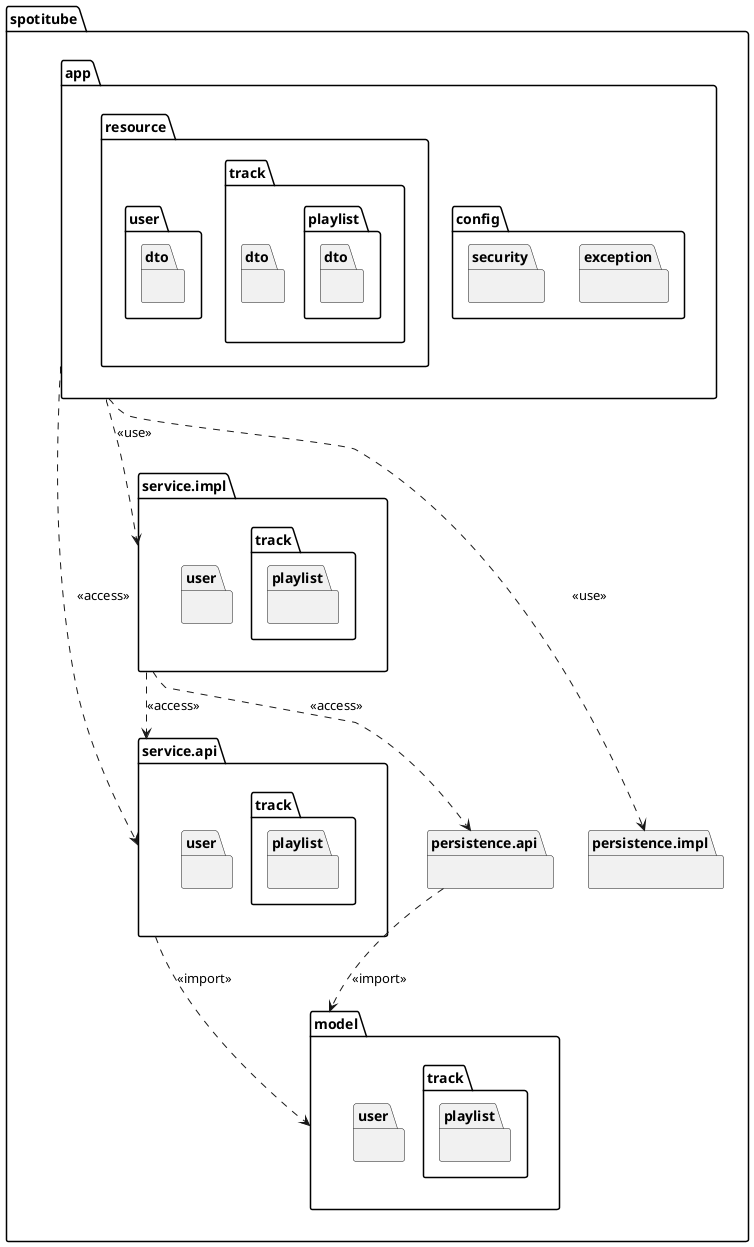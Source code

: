 @startuml
set separator none

package spotitube as com.github.jabroekens.spotitube {
    package model {
        package track as model.track {
            package playlist as model.track.playlist {
            }
        }
        package user as model.user {
        }
    }

    package app {
        package config as app.config {
            package exception as app.config.exception {
            }
            package security as app.config.security {
            }
        }
        package resource as app.resource {
            package track as app.resource.track {
                package dto as app.resource.track.dto {
                }
                package playlist as app.resource.track.playlist {
                    package dto as app.resource.track.playlist.dto {
                    }
                }
            }
            package user as app.resource.user {
                package dto as app.resource.user.dto {
                }
            }
        }
    }

    together {
        package service.api {
            package track as service.api.track {
                package playlist as service.api.track.playlist {
                }
            }
            package user as service.api.user {
            }
        }

        package service.impl {
            package track as service.impl.track {
                package playlist as service.impl.track.playlist {
                }
            }
            package user as service.impl.user {
            }
        }
    }

    together {
        package persistence.api {
        }

        package persistence.impl {
        }
    }
}

"app" ..> "service.api" : <<access>>
"app" ..> "service.impl" : <<use>>
"app" ..> "persistence.impl" : <<use>>

"service.api" ..> "model" : <<import>>
"service.impl" ..> "service.api" : <<access>>
"service.impl" ..> "persistence.api" : <<access>>

"persistence.api" ..> "model" : <<import>>

/' Purely for layout '/
"persistence.api" -[hidden]> "service.api"
"persistence.impl" -[hidden]> "service.api"
@enduml
